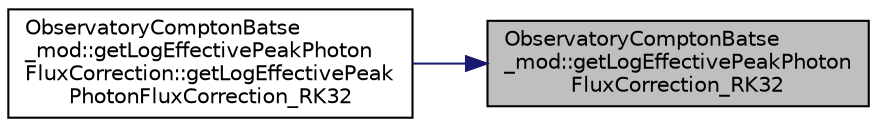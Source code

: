 digraph "ObservatoryComptonBatse_mod::getLogEffectivePeakPhotonFluxCorrection_RK32"
{
 // LATEX_PDF_SIZE
  edge [fontname="Helvetica",fontsize="10",labelfontname="Helvetica",labelfontsize="10"];
  node [fontname="Helvetica",fontsize="10",shape=record];
  rankdir="RL";
  Node1 [label="ObservatoryComptonBatse\l_mod::getLogEffectivePeakPhoton\lFluxCorrection_RK32",height=0.2,width=0.4,color="black", fillcolor="grey75", style="filled", fontcolor="black",tooltip=" "];
  Node1 -> Node2 [dir="back",color="midnightblue",fontsize="10",style="solid"];
  Node2 [label="ObservatoryComptonBatse\l_mod::getLogEffectivePeakPhoton\lFluxCorrection::getLogEffectivePeak\lPhotonFluxCorrection_RK32",height=0.2,width=0.4,color="black", fillcolor="white", style="filled",URL="$interfaceObservatoryComptonBatse__mod_1_1getLogEffectivePeakPhotonFluxCorrection.html#a8c683e9abb7c35680af655b778865d35",tooltip=" "];
}
